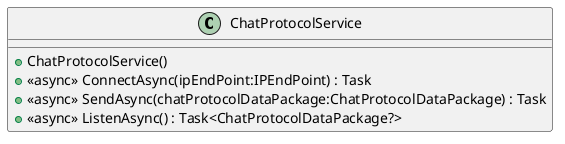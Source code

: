 @startuml
class ChatProtocolService {
    + ChatProtocolService()
    + <<async>> ConnectAsync(ipEndPoint:IPEndPoint) : Task
    + <<async>> SendAsync(chatProtocolDataPackage:ChatProtocolDataPackage) : Task
    + <<async>> ListenAsync() : Task<ChatProtocolDataPackage?>
}
@enduml
